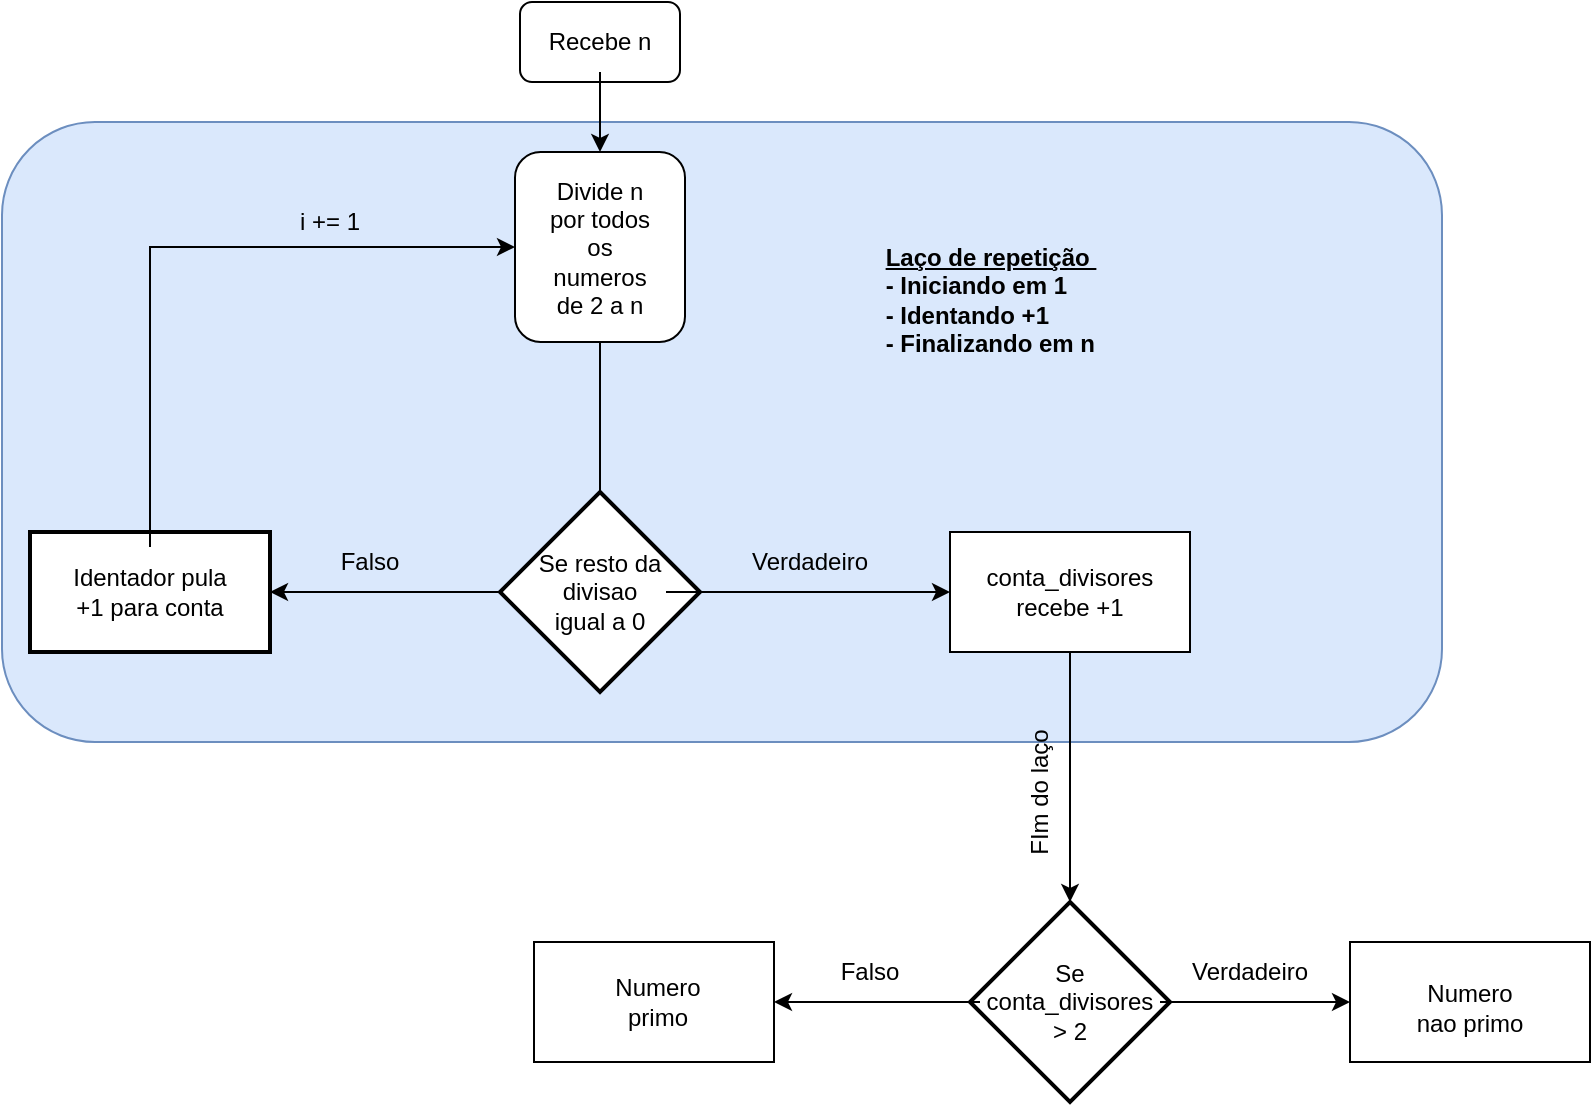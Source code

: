 <mxfile version="23.1.6" type="github">
  <diagram name="Página-1" id="bynPcITnuPDcgUBWQxV-">
    <mxGraphModel dx="880" dy="506" grid="1" gridSize="10" guides="1" tooltips="1" connect="1" arrows="1" fold="1" page="1" pageScale="1" pageWidth="827" pageHeight="1169" math="0" shadow="0">
      <root>
        <mxCell id="0" />
        <mxCell id="1" parent="0" />
        <mxCell id="ILAq8TSaKFccnGPaeyfJ-3" value="" style="rounded=1;whiteSpace=wrap;html=1;fillColor=#dae8fc;strokeColor=#6c8ebf;" vertex="1" parent="1">
          <mxGeometry x="10" y="600" width="720" height="310" as="geometry" />
        </mxCell>
        <mxCell id="ttpy7Zn74e-UWXRv_ulR-6" value="" style="rounded=1;whiteSpace=wrap;html=1;" parent="1" vertex="1">
          <mxGeometry x="269" y="540" width="80" height="40" as="geometry" />
        </mxCell>
        <mxCell id="ttpy7Zn74e-UWXRv_ulR-10" value="" style="edgeStyle=orthogonalEdgeStyle;rounded=0;orthogonalLoop=1;jettySize=auto;html=1;" parent="1" source="ttpy7Zn74e-UWXRv_ulR-7" target="ttpy7Zn74e-UWXRv_ulR-9" edge="1">
          <mxGeometry relative="1" as="geometry" />
        </mxCell>
        <mxCell id="ttpy7Zn74e-UWXRv_ulR-7" value="&lt;font style=&quot;vertical-align: inherit;&quot;&gt;&lt;font style=&quot;vertical-align: inherit;&quot;&gt;Recebe n&lt;/font&gt;&lt;/font&gt;" style="text;strokeColor=none;align=center;fillColor=none;html=1;verticalAlign=middle;whiteSpace=wrap;rounded=0;" parent="1" vertex="1">
          <mxGeometry x="279" y="545" width="60" height="30" as="geometry" />
        </mxCell>
        <mxCell id="ttpy7Zn74e-UWXRv_ulR-8" value="" style="rounded=1;whiteSpace=wrap;html=1;" parent="1" vertex="1">
          <mxGeometry x="266.5" y="615" width="85" height="95" as="geometry" />
        </mxCell>
        <mxCell id="ttpy7Zn74e-UWXRv_ulR-13" value="" style="edgeStyle=orthogonalEdgeStyle;rounded=0;orthogonalLoop=1;jettySize=auto;html=1;" parent="1" source="ttpy7Zn74e-UWXRv_ulR-9" target="ttpy7Zn74e-UWXRv_ulR-12" edge="1">
          <mxGeometry relative="1" as="geometry" />
        </mxCell>
        <mxCell id="ttpy7Zn74e-UWXRv_ulR-9" value="&lt;font style=&quot;vertical-align: inherit;&quot;&gt;&lt;font style=&quot;vertical-align: inherit;&quot;&gt;Divide n por todos os numeros de 2 a n&lt;/font&gt;&lt;/font&gt;" style="text;strokeColor=none;align=center;fillColor=none;html=1;verticalAlign=middle;whiteSpace=wrap;rounded=0;" parent="1" vertex="1">
          <mxGeometry x="279" y="615" width="60" height="95" as="geometry" />
        </mxCell>
        <mxCell id="ttpy7Zn74e-UWXRv_ulR-19" value="" style="edgeStyle=orthogonalEdgeStyle;rounded=0;orthogonalLoop=1;jettySize=auto;html=1;" parent="1" source="ttpy7Zn74e-UWXRv_ulR-11" target="ttpy7Zn74e-UWXRv_ulR-18" edge="1">
          <mxGeometry relative="1" as="geometry" />
        </mxCell>
        <mxCell id="ttpy7Zn74e-UWXRv_ulR-11" value="" style="strokeWidth=2;html=1;shape=mxgraph.flowchart.decision;whiteSpace=wrap;" parent="1" vertex="1">
          <mxGeometry x="259" y="785" width="100" height="100" as="geometry" />
        </mxCell>
        <mxCell id="ttpy7Zn74e-UWXRv_ulR-15" value="" style="edgeStyle=orthogonalEdgeStyle;rounded=0;orthogonalLoop=1;jettySize=auto;html=1;" parent="1" source="ttpy7Zn74e-UWXRv_ulR-12" target="ttpy7Zn74e-UWXRv_ulR-14" edge="1">
          <mxGeometry relative="1" as="geometry" />
        </mxCell>
        <mxCell id="ttpy7Zn74e-UWXRv_ulR-12" value="Se resto da divisao igual a 0" style="text;strokeColor=none;align=center;fillColor=none;html=1;verticalAlign=middle;whiteSpace=wrap;rounded=0;" parent="1" vertex="1">
          <mxGeometry x="276" y="802.5" width="66" height="65" as="geometry" />
        </mxCell>
        <mxCell id="ttpy7Zn74e-UWXRv_ulR-14" value="" style="whiteSpace=wrap;html=1;" parent="1" vertex="1">
          <mxGeometry x="484" y="805" width="120" height="60" as="geometry" />
        </mxCell>
        <mxCell id="ttpy7Zn74e-UWXRv_ulR-16" value="conta_divisores recebe +1" style="text;strokeColor=none;align=center;fillColor=none;html=1;verticalAlign=middle;whiteSpace=wrap;rounded=0;" parent="1" vertex="1">
          <mxGeometry x="499" y="820" width="90" height="30" as="geometry" />
        </mxCell>
        <mxCell id="ttpy7Zn74e-UWXRv_ulR-17" value="Verdadeiro" style="text;strokeColor=none;align=center;fillColor=none;html=1;verticalAlign=middle;whiteSpace=wrap;rounded=0;" parent="1" vertex="1">
          <mxGeometry x="384" y="805" width="60" height="30" as="geometry" />
        </mxCell>
        <mxCell id="ttpy7Zn74e-UWXRv_ulR-18" value="" style="whiteSpace=wrap;html=1;strokeWidth=2;" parent="1" vertex="1">
          <mxGeometry x="24" y="805" width="120" height="60" as="geometry" />
        </mxCell>
        <mxCell id="ttpy7Zn74e-UWXRv_ulR-20" value="Falso" style="text;strokeColor=none;align=center;fillColor=none;html=1;verticalAlign=middle;whiteSpace=wrap;rounded=0;" parent="1" vertex="1">
          <mxGeometry x="164" y="805" width="60" height="30" as="geometry" />
        </mxCell>
        <mxCell id="ttpy7Zn74e-UWXRv_ulR-22" style="edgeStyle=orthogonalEdgeStyle;rounded=0;orthogonalLoop=1;jettySize=auto;html=1;entryX=0;entryY=0.5;entryDx=0;entryDy=0;" parent="1" source="ttpy7Zn74e-UWXRv_ulR-21" target="ttpy7Zn74e-UWXRv_ulR-8" edge="1">
          <mxGeometry relative="1" as="geometry">
            <Array as="points">
              <mxPoint x="84" y="663" />
            </Array>
          </mxGeometry>
        </mxCell>
        <mxCell id="ttpy7Zn74e-UWXRv_ulR-21" value="Identador pula +1 para conta" style="text;strokeColor=none;align=center;fillColor=none;html=1;verticalAlign=middle;whiteSpace=wrap;rounded=0;" parent="1" vertex="1">
          <mxGeometry x="44" y="812.5" width="80" height="45" as="geometry" />
        </mxCell>
        <mxCell id="ttpy7Zn74e-UWXRv_ulR-23" value="i += 1" style="text;strokeColor=none;align=center;fillColor=none;html=1;verticalAlign=middle;whiteSpace=wrap;rounded=0;" parent="1" vertex="1">
          <mxGeometry x="144" y="635" width="60" height="30" as="geometry" />
        </mxCell>
        <mxCell id="ttpy7Zn74e-UWXRv_ulR-24" value="" style="strokeWidth=2;html=1;shape=mxgraph.flowchart.decision;whiteSpace=wrap;" parent="1" vertex="1">
          <mxGeometry x="494" y="990" width="100" height="100" as="geometry" />
        </mxCell>
        <mxCell id="ttpy7Zn74e-UWXRv_ulR-25" style="edgeStyle=orthogonalEdgeStyle;rounded=0;orthogonalLoop=1;jettySize=auto;html=1;entryX=0.5;entryY=0;entryDx=0;entryDy=0;entryPerimeter=0;" parent="1" source="ttpy7Zn74e-UWXRv_ulR-14" target="ttpy7Zn74e-UWXRv_ulR-24" edge="1">
          <mxGeometry relative="1" as="geometry" />
        </mxCell>
        <mxCell id="ttpy7Zn74e-UWXRv_ulR-29" value="" style="edgeStyle=orthogonalEdgeStyle;rounded=0;orthogonalLoop=1;jettySize=auto;html=1;" parent="1" source="ttpy7Zn74e-UWXRv_ulR-26" target="ttpy7Zn74e-UWXRv_ulR-28" edge="1">
          <mxGeometry relative="1" as="geometry" />
        </mxCell>
        <mxCell id="ttpy7Zn74e-UWXRv_ulR-33" value="" style="edgeStyle=orthogonalEdgeStyle;rounded=0;orthogonalLoop=1;jettySize=auto;html=1;" parent="1" source="ttpy7Zn74e-UWXRv_ulR-26" target="ttpy7Zn74e-UWXRv_ulR-32" edge="1">
          <mxGeometry relative="1" as="geometry" />
        </mxCell>
        <mxCell id="ttpy7Zn74e-UWXRv_ulR-26" value="Se conta_divisores &amp;gt; 2" style="text;strokeColor=none;align=center;fillColor=none;html=1;verticalAlign=middle;whiteSpace=wrap;rounded=0;" parent="1" vertex="1">
          <mxGeometry x="499" y="1017" width="90" height="46" as="geometry" />
        </mxCell>
        <mxCell id="ttpy7Zn74e-UWXRv_ulR-28" value="" style="whiteSpace=wrap;html=1;" parent="1" vertex="1">
          <mxGeometry x="684" y="1010" width="120" height="60" as="geometry" />
        </mxCell>
        <mxCell id="ttpy7Zn74e-UWXRv_ulR-30" value="Numero nao primo" style="text;strokeColor=none;align=center;fillColor=none;html=1;verticalAlign=middle;whiteSpace=wrap;rounded=0;" parent="1" vertex="1">
          <mxGeometry x="714" y="1031" width="60" height="24" as="geometry" />
        </mxCell>
        <mxCell id="ttpy7Zn74e-UWXRv_ulR-31" value="Verdadeiro" style="text;strokeColor=none;align=center;fillColor=none;html=1;verticalAlign=middle;whiteSpace=wrap;rounded=0;" parent="1" vertex="1">
          <mxGeometry x="604" y="1010" width="60" height="30" as="geometry" />
        </mxCell>
        <mxCell id="ttpy7Zn74e-UWXRv_ulR-32" value="" style="whiteSpace=wrap;html=1;" parent="1" vertex="1">
          <mxGeometry x="276" y="1010" width="120" height="60" as="geometry" />
        </mxCell>
        <mxCell id="ttpy7Zn74e-UWXRv_ulR-34" value="Numero primo" style="text;strokeColor=none;align=center;fillColor=none;html=1;verticalAlign=middle;whiteSpace=wrap;rounded=0;" parent="1" vertex="1">
          <mxGeometry x="308" y="1025" width="60" height="30" as="geometry" />
        </mxCell>
        <mxCell id="ttpy7Zn74e-UWXRv_ulR-35" value="Falso" style="text;strokeColor=none;align=center;fillColor=none;html=1;verticalAlign=middle;whiteSpace=wrap;rounded=0;" parent="1" vertex="1">
          <mxGeometry x="414" y="1010" width="60" height="30" as="geometry" />
        </mxCell>
        <mxCell id="ILAq8TSaKFccnGPaeyfJ-4" value="&lt;div style=&quot;text-align: justify;&quot;&gt;&lt;span style=&quot;background-color: initial;&quot;&gt;&lt;font style=&quot;vertical-align: inherit;&quot;&gt;&lt;font style=&quot;vertical-align: inherit;&quot;&gt;&lt;font style=&quot;vertical-align: inherit;&quot;&gt;&lt;font style=&quot;vertical-align: inherit;&quot;&gt;&lt;font style=&quot;vertical-align: inherit;&quot;&gt;&lt;font style=&quot;vertical-align: inherit;&quot;&gt;&lt;b&gt;&lt;u&gt;Laço de repetição&amp;nbsp;&lt;/u&gt;&lt;/b&gt;&lt;/font&gt;&lt;/font&gt;&lt;/font&gt;&lt;/font&gt;&lt;/font&gt;&lt;/font&gt;&lt;/span&gt;&lt;/div&gt;&lt;font style=&quot;vertical-align: inherit;&quot;&gt;&lt;div style=&quot;text-align: justify;&quot;&gt;&lt;b style=&quot;background-color: initial;&quot;&gt;&lt;font style=&quot;vertical-align: inherit;&quot;&gt;&lt;font style=&quot;vertical-align: inherit;&quot;&gt;&lt;font style=&quot;vertical-align: inherit;&quot;&gt;&lt;font style=&quot;vertical-align: inherit;&quot;&gt;&lt;font style=&quot;vertical-align: inherit;&quot;&gt;&lt;font style=&quot;vertical-align: inherit;&quot;&gt;- Iniciando em 1&lt;/font&gt;&lt;/font&gt;&lt;/font&gt;&lt;/font&gt;&lt;/font&gt;&lt;/font&gt;&lt;/b&gt;&lt;/div&gt;&lt;font style=&quot;vertical-align: inherit;&quot;&gt;&lt;div style=&quot;text-align: justify;&quot;&gt;&lt;b style=&quot;background-color: initial;&quot;&gt;&lt;font style=&quot;vertical-align: inherit;&quot;&gt;&lt;font style=&quot;vertical-align: inherit;&quot;&gt;&lt;font style=&quot;vertical-align: inherit;&quot;&gt;&lt;font style=&quot;vertical-align: inherit;&quot;&gt;&lt;font style=&quot;vertical-align: inherit;&quot;&gt;&lt;font style=&quot;vertical-align: inherit;&quot;&gt;- Identando +1&lt;/font&gt;&lt;/font&gt;&lt;/font&gt;&lt;/font&gt;&lt;/font&gt;&lt;/font&gt;&lt;/b&gt;&lt;/div&gt;&lt;font style=&quot;vertical-align: inherit;&quot;&gt;&lt;font style=&quot;vertical-align: inherit;&quot;&gt;&lt;b&gt;&lt;div style=&quot;text-align: justify;&quot;&gt;&lt;span style=&quot;background-color: initial;&quot;&gt;&lt;font style=&quot;vertical-align: inherit;&quot;&gt;&lt;font style=&quot;vertical-align: inherit;&quot;&gt;&lt;font style=&quot;vertical-align: inherit;&quot;&gt;&lt;font style=&quot;vertical-align: inherit;&quot;&gt;- Finalizando em n&lt;/font&gt;&lt;/font&gt;&lt;/font&gt;&lt;/font&gt;&lt;/span&gt;&lt;/div&gt;&lt;/b&gt;&lt;/font&gt;&lt;/font&gt;&lt;/font&gt;&lt;/font&gt;" style="text;strokeColor=none;align=center;fillColor=none;html=1;verticalAlign=middle;whiteSpace=wrap;rounded=0;" vertex="1" parent="1">
          <mxGeometry x="439" y="647.5" width="131" height="82.5" as="geometry" />
        </mxCell>
        <mxCell id="ILAq8TSaKFccnGPaeyfJ-5" value="&lt;font style=&quot;vertical-align: inherit;&quot;&gt;&lt;font style=&quot;vertical-align: inherit;&quot;&gt;FIm do laço&lt;/font&gt;&lt;/font&gt;" style="text;strokeColor=none;align=center;fillColor=none;html=1;verticalAlign=middle;whiteSpace=wrap;rounded=0;rotation=-90;" vertex="1" parent="1">
          <mxGeometry x="484" y="920" width="90" height="30" as="geometry" />
        </mxCell>
      </root>
    </mxGraphModel>
  </diagram>
</mxfile>
